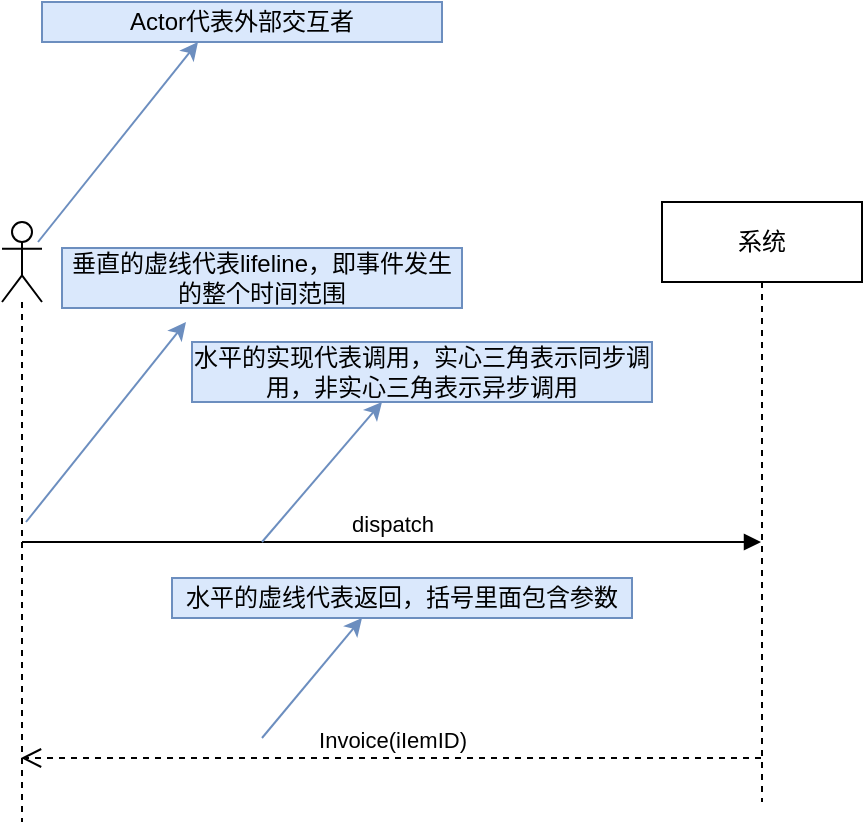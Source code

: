 <mxfile version="15.1.0" type="github">
  <diagram id="AptvirKz349jRKAdMpfH" name="Page-1">
    <mxGraphModel dx="594" dy="877" grid="1" gridSize="10" guides="1" tooltips="1" connect="1" arrows="1" fold="1" page="1" pageScale="1" pageWidth="850" pageHeight="1100" math="0" shadow="0">
      <root>
        <mxCell id="0" />
        <mxCell id="1" parent="0" />
        <mxCell id="rMuzGA-09vZ5YcjGWgih-2" value="Actor代表外部交互者" style="text;html=1;strokeColor=#6c8ebf;fillColor=#dae8fc;align=center;verticalAlign=middle;whiteSpace=wrap;rounded=0;" vertex="1" parent="1">
          <mxGeometry x="130" y="250" width="200" height="20" as="geometry" />
        </mxCell>
        <mxCell id="rMuzGA-09vZ5YcjGWgih-4" value="" style="shape=umlLifeline;participant=umlActor;perimeter=lifelinePerimeter;whiteSpace=wrap;html=1;container=1;collapsible=0;recursiveResize=0;verticalAlign=top;spacingTop=36;outlineConnect=0;" vertex="1" parent="1">
          <mxGeometry x="110" y="360" width="20" height="300" as="geometry" />
        </mxCell>
        <mxCell id="rMuzGA-09vZ5YcjGWgih-12" value="dispatch" style="html=1;verticalAlign=bottom;endArrow=block;" edge="1" parent="rMuzGA-09vZ5YcjGWgih-4" target="rMuzGA-09vZ5YcjGWgih-8">
          <mxGeometry width="80" relative="1" as="geometry">
            <mxPoint x="10" y="160" as="sourcePoint" />
            <mxPoint x="90" y="160" as="targetPoint" />
          </mxGeometry>
        </mxCell>
        <mxCell id="rMuzGA-09vZ5YcjGWgih-5" value="" style="endArrow=classic;html=1;fillColor=#dae8fc;strokeColor=#6c8ebf;" edge="1" parent="1">
          <mxGeometry width="50" height="50" relative="1" as="geometry">
            <mxPoint x="128" y="370" as="sourcePoint" />
            <mxPoint x="208" y="270" as="targetPoint" />
          </mxGeometry>
        </mxCell>
        <mxCell id="rMuzGA-09vZ5YcjGWgih-6" value="" style="endArrow=classic;html=1;fillColor=#dae8fc;strokeColor=#6c8ebf;" edge="1" parent="1">
          <mxGeometry width="50" height="50" relative="1" as="geometry">
            <mxPoint x="122" y="510" as="sourcePoint" />
            <mxPoint x="202" y="410" as="targetPoint" />
          </mxGeometry>
        </mxCell>
        <mxCell id="rMuzGA-09vZ5YcjGWgih-7" value="垂直的虚线代表lifeline，即事件发生的整个时间范围" style="text;html=1;strokeColor=#6c8ebf;fillColor=#dae8fc;align=center;verticalAlign=middle;whiteSpace=wrap;rounded=0;" vertex="1" parent="1">
          <mxGeometry x="140" y="373" width="200" height="30" as="geometry" />
        </mxCell>
        <mxCell id="rMuzGA-09vZ5YcjGWgih-8" value="系统" style="shape=umlLifeline;perimeter=lifelinePerimeter;whiteSpace=wrap;html=1;container=1;collapsible=0;recursiveResize=0;outlineConnect=0;" vertex="1" parent="1">
          <mxGeometry x="440" y="350" width="100" height="300" as="geometry" />
        </mxCell>
        <mxCell id="rMuzGA-09vZ5YcjGWgih-9" value="Invoice(iIemID)" style="html=1;verticalAlign=bottom;endArrow=open;dashed=1;endSize=8;" edge="1" parent="1">
          <mxGeometry relative="1" as="geometry">
            <mxPoint x="489.5" y="628" as="sourcePoint" />
            <mxPoint x="119.5" y="628" as="targetPoint" />
            <Array as="points">
              <mxPoint x="410" y="628" />
            </Array>
          </mxGeometry>
        </mxCell>
        <mxCell id="rMuzGA-09vZ5YcjGWgih-10" value="" style="endArrow=classic;html=1;fillColor=#dae8fc;strokeColor=#6c8ebf;" edge="1" parent="1">
          <mxGeometry width="50" height="50" relative="1" as="geometry">
            <mxPoint x="240" y="618" as="sourcePoint" />
            <mxPoint x="290" y="558" as="targetPoint" />
          </mxGeometry>
        </mxCell>
        <mxCell id="rMuzGA-09vZ5YcjGWgih-11" value="水平的虚线代表返回，括号里面包含参数" style="text;html=1;strokeColor=#6c8ebf;fillColor=#dae8fc;align=center;verticalAlign=middle;whiteSpace=wrap;rounded=0;" vertex="1" parent="1">
          <mxGeometry x="195" y="538" width="230" height="20" as="geometry" />
        </mxCell>
        <mxCell id="rMuzGA-09vZ5YcjGWgih-13" value="" style="endArrow=classic;html=1;fillColor=#dae8fc;strokeColor=#6c8ebf;" edge="1" parent="1">
          <mxGeometry width="50" height="50" relative="1" as="geometry">
            <mxPoint x="240" y="520" as="sourcePoint" />
            <mxPoint x="300" y="450" as="targetPoint" />
          </mxGeometry>
        </mxCell>
        <mxCell id="rMuzGA-09vZ5YcjGWgih-14" value="水平的实现代表调用，实心三角表示同步调用，非实心三角表示异步调用" style="text;html=1;strokeColor=#6c8ebf;fillColor=#dae8fc;align=center;verticalAlign=middle;whiteSpace=wrap;rounded=0;" vertex="1" parent="1">
          <mxGeometry x="205" y="420" width="230" height="30" as="geometry" />
        </mxCell>
      </root>
    </mxGraphModel>
  </diagram>
</mxfile>
